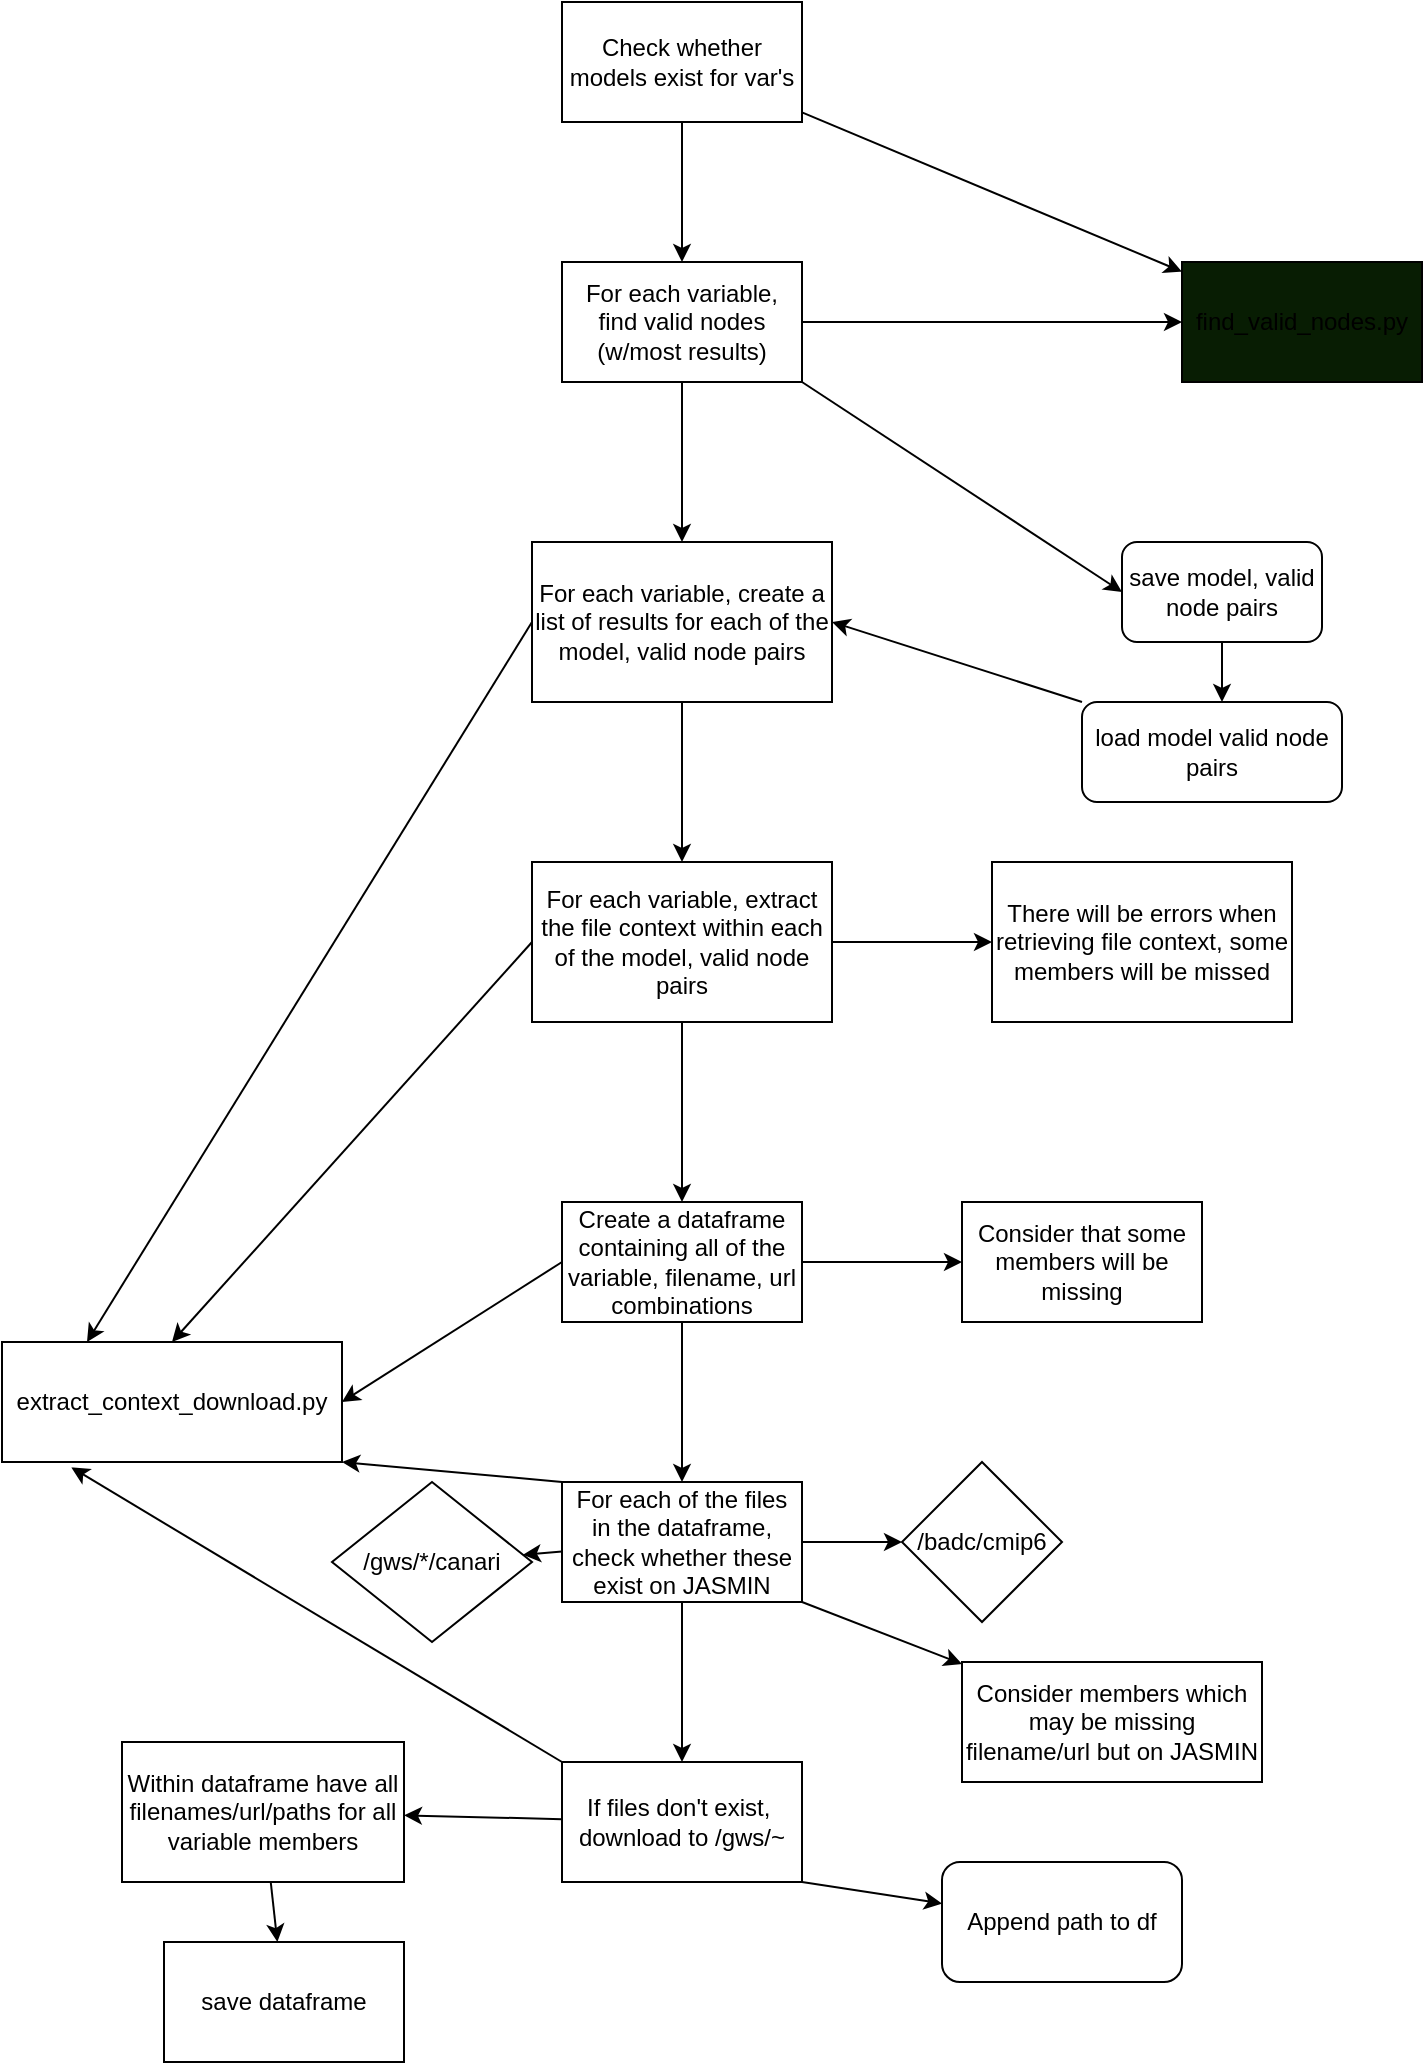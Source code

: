 <mxfile>
    <diagram id="ru_8RotbTzMQHTzUPobe" name="Page-1">
        <mxGraphModel dx="678" dy="719" grid="1" gridSize="10" guides="1" tooltips="1" connect="1" arrows="1" fold="1" page="1" pageScale="1" pageWidth="850" pageHeight="1100" math="0" shadow="0">
            <root>
                <mxCell id="0"/>
                <mxCell id="1" parent="0"/>
                <mxCell id="6" style="edgeStyle=none;html=1;exitX=0.5;exitY=1;exitDx=0;exitDy=0;" parent="1" source="2" target="3" edge="1">
                    <mxGeometry relative="1" as="geometry"/>
                </mxCell>
                <mxCell id="34" value="" style="edgeStyle=none;html=1;" parent="1" source="2" target="33" edge="1">
                    <mxGeometry relative="1" as="geometry"/>
                </mxCell>
                <mxCell id="2" value="Check whether models exist for var's" style="rounded=0;whiteSpace=wrap;html=1;" parent="1" vertex="1">
                    <mxGeometry x="280" y="60" width="120" height="60" as="geometry"/>
                </mxCell>
                <mxCell id="5" value="" style="edgeStyle=none;html=1;" parent="1" source="3" target="4" edge="1">
                    <mxGeometry relative="1" as="geometry"/>
                </mxCell>
                <mxCell id="35" style="edgeStyle=none;html=1;exitX=1;exitY=0.5;exitDx=0;exitDy=0;entryX=0;entryY=0.5;entryDx=0;entryDy=0;" parent="1" source="3" target="33" edge="1">
                    <mxGeometry relative="1" as="geometry"/>
                </mxCell>
                <mxCell id="51" style="edgeStyle=none;html=1;exitX=1;exitY=1;exitDx=0;exitDy=0;entryX=0;entryY=0.5;entryDx=0;entryDy=0;" parent="1" source="3" target="46" edge="1">
                    <mxGeometry relative="1" as="geometry"/>
                </mxCell>
                <mxCell id="3" value="For each variable, find valid nodes (w/most results)" style="rounded=0;whiteSpace=wrap;html=1;" parent="1" vertex="1">
                    <mxGeometry x="280" y="190" width="120" height="60" as="geometry"/>
                </mxCell>
                <mxCell id="9" value="" style="edgeStyle=none;html=1;" parent="1" source="4" target="8" edge="1">
                    <mxGeometry relative="1" as="geometry"/>
                </mxCell>
                <mxCell id="53" style="edgeStyle=none;html=1;exitX=0;exitY=0.5;exitDx=0;exitDy=0;entryX=0.25;entryY=0;entryDx=0;entryDy=0;" parent="1" source="4" target="38" edge="1">
                    <mxGeometry relative="1" as="geometry"/>
                </mxCell>
                <mxCell id="4" value="For each variable, create a list of results for each of the model, valid node pairs" style="whiteSpace=wrap;html=1;rounded=0;" parent="1" vertex="1">
                    <mxGeometry x="265" y="330" width="150" height="80" as="geometry"/>
                </mxCell>
                <mxCell id="11" value="" style="edgeStyle=none;html=1;" parent="1" source="8" target="10" edge="1">
                    <mxGeometry relative="1" as="geometry"/>
                </mxCell>
                <mxCell id="13" value="" style="edgeStyle=none;html=1;" parent="1" source="8" target="12" edge="1">
                    <mxGeometry relative="1" as="geometry"/>
                </mxCell>
                <mxCell id="39" style="edgeStyle=none;html=1;exitX=0;exitY=0.5;exitDx=0;exitDy=0;entryX=0.5;entryY=0;entryDx=0;entryDy=0;" parent="1" source="8" target="38" edge="1">
                    <mxGeometry relative="1" as="geometry"/>
                </mxCell>
                <mxCell id="8" value="For each variable, extract the file context within each of the model, valid node pairs" style="whiteSpace=wrap;html=1;rounded=0;" parent="1" vertex="1">
                    <mxGeometry x="265" y="490" width="150" height="80" as="geometry"/>
                </mxCell>
                <mxCell id="15" value="" style="edgeStyle=none;html=1;" parent="1" source="10" target="14" edge="1">
                    <mxGeometry relative="1" as="geometry"/>
                </mxCell>
                <mxCell id="17" value="" style="edgeStyle=none;html=1;" parent="1" source="10" target="16" edge="1">
                    <mxGeometry relative="1" as="geometry"/>
                </mxCell>
                <mxCell id="40" style="edgeStyle=none;html=1;exitX=0;exitY=0.5;exitDx=0;exitDy=0;entryX=1;entryY=0.5;entryDx=0;entryDy=0;" parent="1" source="10" target="38" edge="1">
                    <mxGeometry relative="1" as="geometry"/>
                </mxCell>
                <mxCell id="10" value="Create a dataframe containing all of the variable, filename, url combinations" style="whiteSpace=wrap;html=1;rounded=0;" parent="1" vertex="1">
                    <mxGeometry x="280" y="660" width="120" height="60" as="geometry"/>
                </mxCell>
                <mxCell id="12" value="There will be errors when retrieving file context, some members will be missed" style="whiteSpace=wrap;html=1;rounded=0;" parent="1" vertex="1">
                    <mxGeometry x="495" y="490" width="150" height="80" as="geometry"/>
                </mxCell>
                <mxCell id="14" value="Consider that some members will be missing" style="whiteSpace=wrap;html=1;rounded=0;" parent="1" vertex="1">
                    <mxGeometry x="480" y="660" width="120" height="60" as="geometry"/>
                </mxCell>
                <mxCell id="21" value="" style="edgeStyle=none;html=1;" parent="1" source="16" target="20" edge="1">
                    <mxGeometry relative="1" as="geometry"/>
                </mxCell>
                <mxCell id="23" value="" style="edgeStyle=none;html=1;" parent="1" source="16" target="22" edge="1">
                    <mxGeometry relative="1" as="geometry"/>
                </mxCell>
                <mxCell id="25" value="" style="edgeStyle=none;html=1;" parent="1" source="16" target="24" edge="1">
                    <mxGeometry relative="1" as="geometry"/>
                </mxCell>
                <mxCell id="26" style="edgeStyle=none;html=1;exitX=1;exitY=1;exitDx=0;exitDy=0;" parent="1" source="16" target="27" edge="1">
                    <mxGeometry relative="1" as="geometry">
                        <mxPoint x="480" y="910" as="targetPoint"/>
                    </mxGeometry>
                </mxCell>
                <mxCell id="41" style="edgeStyle=none;html=1;exitX=0;exitY=0;exitDx=0;exitDy=0;entryX=1;entryY=1;entryDx=0;entryDy=0;" parent="1" source="16" target="38" edge="1">
                    <mxGeometry relative="1" as="geometry"/>
                </mxCell>
                <mxCell id="16" value="For each of the files in the dataframe, check whether these exist on JASMIN" style="whiteSpace=wrap;html=1;rounded=0;" parent="1" vertex="1">
                    <mxGeometry x="280" y="800" width="120" height="60" as="geometry"/>
                </mxCell>
                <mxCell id="20" value="/badc/cmip6" style="rhombus;whiteSpace=wrap;html=1;rounded=0;" parent="1" vertex="1">
                    <mxGeometry x="450" y="790" width="80" height="80" as="geometry"/>
                </mxCell>
                <mxCell id="22" value="/gws/*/canari" style="rhombus;whiteSpace=wrap;html=1;rounded=0;" parent="1" vertex="1">
                    <mxGeometry x="165" y="800" width="100" height="80" as="geometry"/>
                </mxCell>
                <mxCell id="29" value="" style="edgeStyle=none;html=1;" parent="1" source="24" target="28" edge="1">
                    <mxGeometry relative="1" as="geometry"/>
                </mxCell>
                <mxCell id="31" style="edgeStyle=none;html=1;exitX=1;exitY=1;exitDx=0;exitDy=0;" parent="1" source="24" target="32" edge="1">
                    <mxGeometry relative="1" as="geometry">
                        <mxPoint x="480" y="1020" as="targetPoint"/>
                    </mxGeometry>
                </mxCell>
                <mxCell id="42" style="edgeStyle=none;html=1;exitX=0;exitY=0;exitDx=0;exitDy=0;entryX=0.204;entryY=1.045;entryDx=0;entryDy=0;entryPerimeter=0;" parent="1" source="24" target="38" edge="1">
                    <mxGeometry relative="1" as="geometry"/>
                </mxCell>
                <mxCell id="24" value="If files don't exist,&amp;nbsp; download to /gws/~" style="whiteSpace=wrap;html=1;rounded=0;" parent="1" vertex="1">
                    <mxGeometry x="280" y="940" width="120" height="60" as="geometry"/>
                </mxCell>
                <mxCell id="27" value="Consider members which may be missing filename/url but on JASMIN" style="rounded=0;whiteSpace=wrap;html=1;" parent="1" vertex="1">
                    <mxGeometry x="480" y="890" width="150" height="60" as="geometry"/>
                </mxCell>
                <mxCell id="44" value="" style="edgeStyle=none;html=1;" parent="1" source="28" target="43" edge="1">
                    <mxGeometry relative="1" as="geometry"/>
                </mxCell>
                <mxCell id="28" value="Within dataframe have all filenames/url/paths for all variable members" style="whiteSpace=wrap;html=1;rounded=0;" parent="1" vertex="1">
                    <mxGeometry x="60" y="930" width="141" height="70" as="geometry"/>
                </mxCell>
                <mxCell id="32" value="Append path to df" style="rounded=1;whiteSpace=wrap;html=1;" parent="1" vertex="1">
                    <mxGeometry x="470" y="990" width="120" height="60" as="geometry"/>
                </mxCell>
                <mxCell id="33" value="find_valid_nodes.py&lt;br&gt;" style="whiteSpace=wrap;html=1;rounded=0;fillColor=#081D03;" parent="1" vertex="1">
                    <mxGeometry x="590" y="190" width="120" height="60" as="geometry"/>
                </mxCell>
                <mxCell id="38" value="extract_context_download.py" style="rounded=0;whiteSpace=wrap;html=1;" parent="1" vertex="1">
                    <mxGeometry y="730" width="170" height="60" as="geometry"/>
                </mxCell>
                <mxCell id="43" value="save dataframe" style="whiteSpace=wrap;html=1;rounded=0;" parent="1" vertex="1">
                    <mxGeometry x="81" y="1030" width="120" height="60" as="geometry"/>
                </mxCell>
                <mxCell id="47" style="edgeStyle=none;html=1;" parent="1" source="46" edge="1">
                    <mxGeometry relative="1" as="geometry">
                        <mxPoint x="610" y="410" as="targetPoint"/>
                    </mxGeometry>
                </mxCell>
                <mxCell id="46" value="save model, valid node pairs" style="rounded=1;whiteSpace=wrap;html=1;" parent="1" vertex="1">
                    <mxGeometry x="560" y="330" width="100" height="50" as="geometry"/>
                </mxCell>
                <mxCell id="52" style="edgeStyle=none;html=1;exitX=0;exitY=0;exitDx=0;exitDy=0;entryX=1;entryY=0.5;entryDx=0;entryDy=0;" parent="1" source="48" target="4" edge="1">
                    <mxGeometry relative="1" as="geometry"/>
                </mxCell>
                <mxCell id="48" value="load model valid node pairs" style="rounded=1;whiteSpace=wrap;html=1;" parent="1" vertex="1">
                    <mxGeometry x="540" y="410" width="130" height="50" as="geometry"/>
                </mxCell>
            </root>
        </mxGraphModel>
    </diagram>
</mxfile>